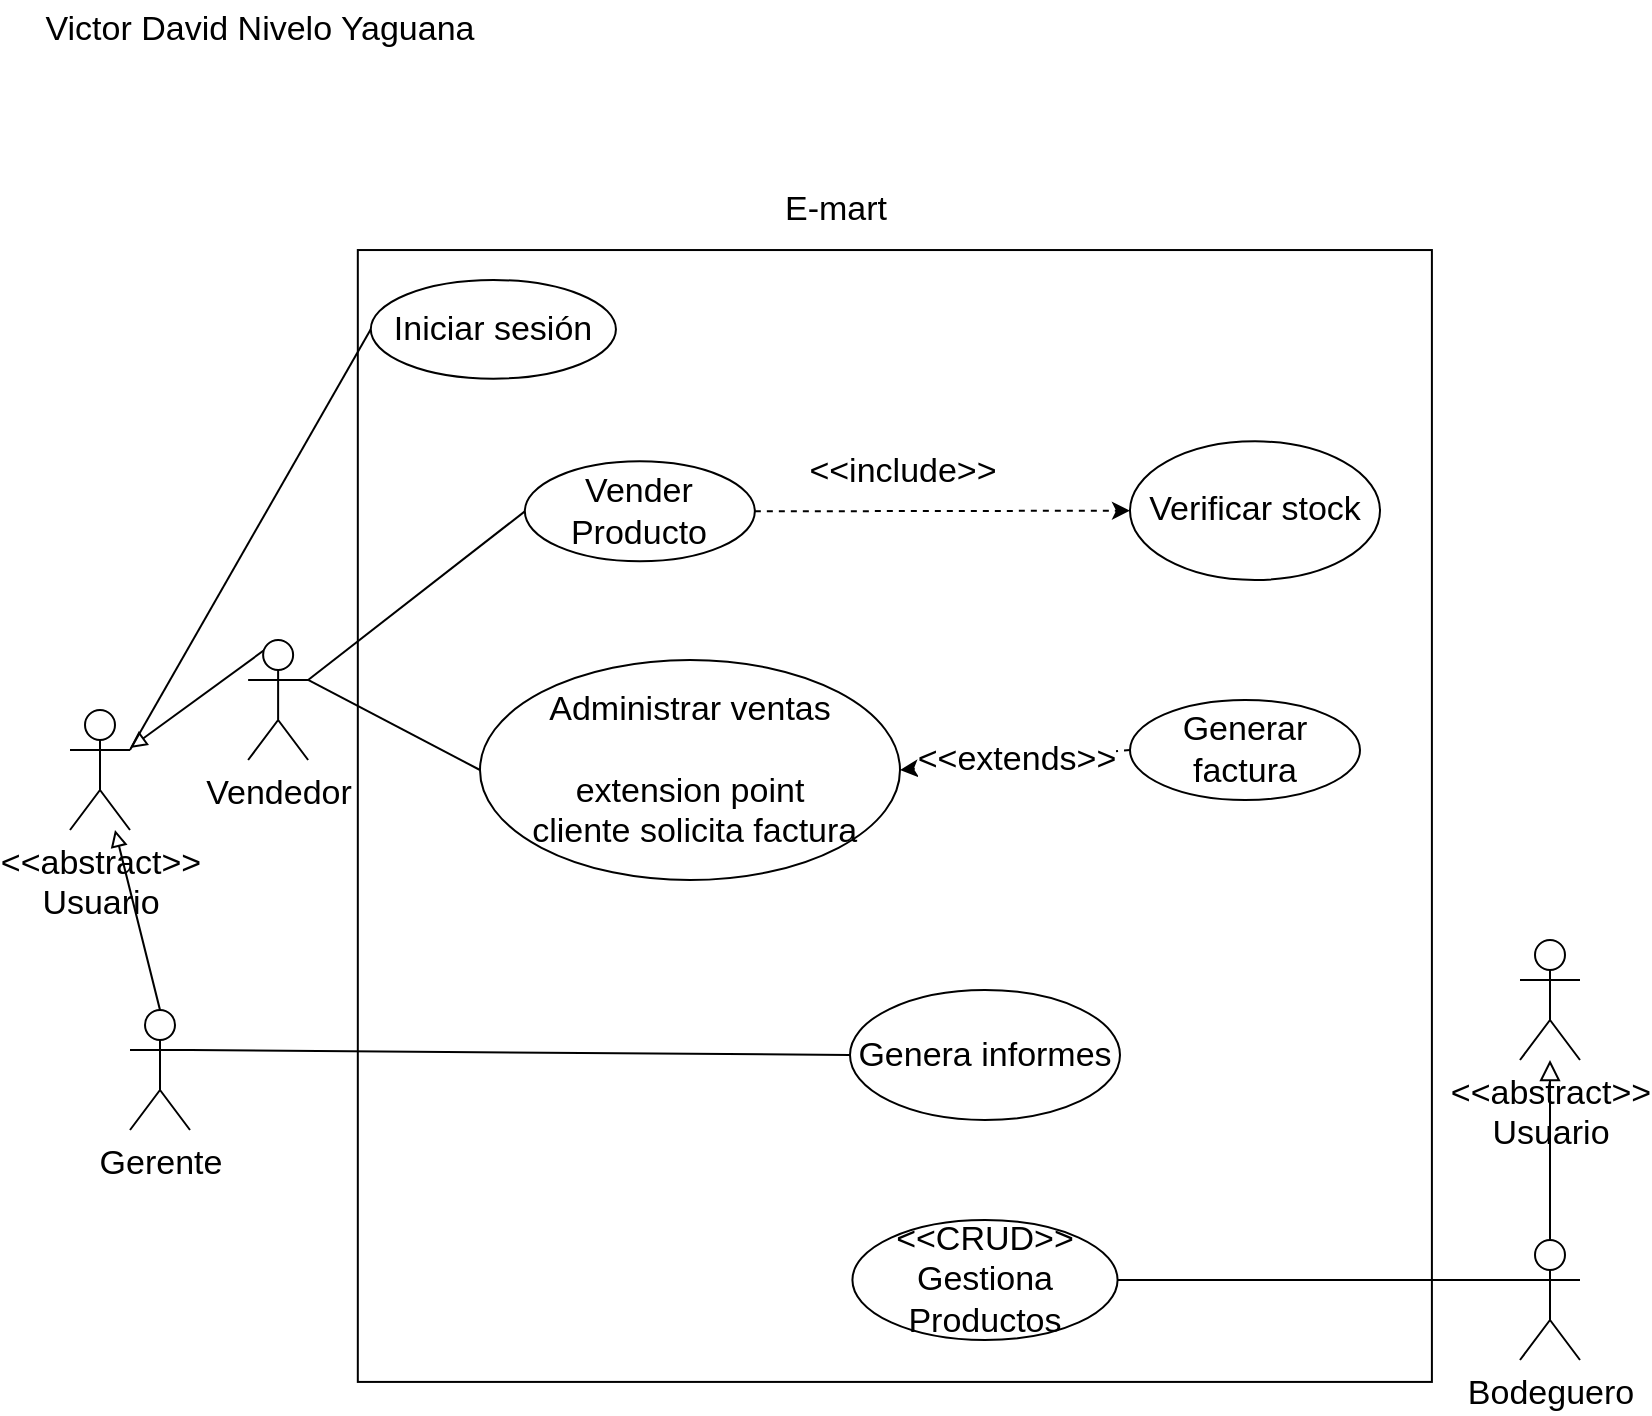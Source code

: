 <mxfile version="20.5.3" type="device"><diagram id="-NJs6HxFkGvVxruVR-cN" name="Página-1"><mxGraphModel dx="2065" dy="791" grid="1" gridSize="10" guides="1" tooltips="1" connect="1" arrows="1" fold="1" page="1" pageScale="1" pageWidth="827" pageHeight="1169" math="0" shadow="0"><root><mxCell id="0"/><mxCell id="1" parent="0"/><mxCell id="xKZM-iwIjUdGfF7zuEni-1" value="" style="rounded=0;whiteSpace=wrap;html=1;strokeWidth=1;fontSize=17;rotation=90;" vertex="1" parent="1"><mxGeometry x="164.46" y="159.47" width="565.94" height="537.04" as="geometry"/></mxCell><mxCell id="xKZM-iwIjUdGfF7zuEni-2" style="rounded=0;orthogonalLoop=1;jettySize=auto;html=1;exitX=1;exitY=0.333;exitDx=0;exitDy=0;exitPerimeter=0;entryX=0;entryY=0.5;entryDx=0;entryDy=0;endArrow=none;endFill=0;" edge="1" parent="1" source="xKZM-iwIjUdGfF7zuEni-5" target="xKZM-iwIjUdGfF7zuEni-11"><mxGeometry relative="1" as="geometry"/></mxCell><mxCell id="xKZM-iwIjUdGfF7zuEni-3" style="edgeStyle=none;rounded=0;orthogonalLoop=1;jettySize=auto;html=1;exitX=1;exitY=0.333;exitDx=0;exitDy=0;exitPerimeter=0;entryX=0;entryY=0.5;entryDx=0;entryDy=0;endArrow=none;endFill=0;" edge="1" parent="1" source="xKZM-iwIjUdGfF7zuEni-5" target="xKZM-iwIjUdGfF7zuEni-18"><mxGeometry relative="1" as="geometry"/></mxCell><mxCell id="xKZM-iwIjUdGfF7zuEni-4" style="edgeStyle=none;rounded=0;orthogonalLoop=1;jettySize=auto;html=1;exitX=0.5;exitY=0;exitDx=0;exitDy=0;exitPerimeter=0;fontSize=17;endArrow=block;endFill=0;" edge="1" parent="1" source="xKZM-iwIjUdGfF7zuEni-5" target="xKZM-iwIjUdGfF7zuEni-24"><mxGeometry relative="1" as="geometry"/></mxCell><mxCell id="xKZM-iwIjUdGfF7zuEni-5" value="Vendedor" style="shape=umlActor;verticalLabelPosition=bottom;verticalAlign=top;html=1;fontSize=17;" vertex="1" parent="1"><mxGeometry x="124.06" y="340" width="30" height="60" as="geometry"/></mxCell><mxCell id="xKZM-iwIjUdGfF7zuEni-6" style="edgeStyle=none;rounded=0;orthogonalLoop=1;jettySize=auto;html=1;exitX=1;exitY=0.333;exitDx=0;exitDy=0;exitPerimeter=0;entryX=0;entryY=0.5;entryDx=0;entryDy=0;endArrow=none;endFill=0;" edge="1" parent="1" source="xKZM-iwIjUdGfF7zuEni-8" target="xKZM-iwIjUdGfF7zuEni-10"><mxGeometry relative="1" as="geometry"/></mxCell><mxCell id="xKZM-iwIjUdGfF7zuEni-7" style="edgeStyle=none;rounded=0;orthogonalLoop=1;jettySize=auto;html=1;exitX=0.5;exitY=0;exitDx=0;exitDy=0;exitPerimeter=0;fontSize=17;endArrow=block;endFill=0;" edge="1" parent="1" source="xKZM-iwIjUdGfF7zuEni-8" target="xKZM-iwIjUdGfF7zuEni-24"><mxGeometry relative="1" as="geometry"/></mxCell><mxCell id="xKZM-iwIjUdGfF7zuEni-8" value="Gerente" style="shape=umlActor;verticalLabelPosition=bottom;verticalAlign=top;html=1;fontSize=17;" vertex="1" parent="1"><mxGeometry x="65" y="525" width="30" height="60" as="geometry"/></mxCell><mxCell id="xKZM-iwIjUdGfF7zuEni-9" value="&amp;lt;&amp;lt;CRUD&amp;gt;&amp;gt;&lt;br&gt;Gestiona&lt;br&gt;Productos" style="ellipse;whiteSpace=wrap;html=1;fontSize=17;" vertex="1" parent="1"><mxGeometry x="426.21" y="630" width="132.58" height="60" as="geometry"/></mxCell><mxCell id="xKZM-iwIjUdGfF7zuEni-10" value="Genera informes" style="ellipse;whiteSpace=wrap;html=1;fontSize=17;" vertex="1" parent="1"><mxGeometry x="425" y="515" width="135" height="65" as="geometry"/></mxCell><mxCell id="xKZM-iwIjUdGfF7zuEni-11" value="Vender Producto" style="ellipse;whiteSpace=wrap;html=1;fontSize=17;" vertex="1" parent="1"><mxGeometry x="262.42" y="250.67" width="115" height="50" as="geometry"/></mxCell><mxCell id="xKZM-iwIjUdGfF7zuEni-12" value="Verificar stock" style="ellipse;whiteSpace=wrap;html=1;fontSize=17;" vertex="1" parent="1"><mxGeometry x="565" y="240.67" width="125" height="69.33" as="geometry"/></mxCell><mxCell id="xKZM-iwIjUdGfF7zuEni-13" value="Generar factura" style="ellipse;whiteSpace=wrap;html=1;fontSize=17;" vertex="1" parent="1"><mxGeometry x="565" y="370" width="115" height="50" as="geometry"/></mxCell><mxCell id="xKZM-iwIjUdGfF7zuEni-14" value="E-mart" style="text;html=1;strokeColor=none;fillColor=none;align=center;verticalAlign=middle;whiteSpace=wrap;rounded=0;strokeWidth=1;fontSize=17;" vertex="1" parent="1"><mxGeometry x="307.97" y="110" width="220" height="30" as="geometry"/></mxCell><mxCell id="xKZM-iwIjUdGfF7zuEni-15" style="edgeStyle=none;rounded=0;orthogonalLoop=1;jettySize=auto;html=1;exitX=0;exitY=0.333;exitDx=0;exitDy=0;exitPerimeter=0;entryX=1;entryY=0.5;entryDx=0;entryDy=0;fontSize=17;endArrow=none;endFill=0;" edge="1" parent="1" source="xKZM-iwIjUdGfF7zuEni-17" target="xKZM-iwIjUdGfF7zuEni-9"><mxGeometry relative="1" as="geometry"/></mxCell><mxCell id="xKZM-iwIjUdGfF7zuEni-16" style="rounded=0;orthogonalLoop=1;jettySize=auto;html=1;exitX=0.5;exitY=0;exitDx=0;exitDy=0;exitPerimeter=0;fontSize=17;endArrow=block;endFill=0;endSize=8;" edge="1" parent="1" source="xKZM-iwIjUdGfF7zuEni-17" target="xKZM-iwIjUdGfF7zuEni-26"><mxGeometry relative="1" as="geometry"/></mxCell><mxCell id="xKZM-iwIjUdGfF7zuEni-17" value="Bodeguero" style="shape=umlActor;verticalLabelPosition=bottom;verticalAlign=top;html=1;fontSize=17;" vertex="1" parent="1"><mxGeometry x="760" y="640" width="30" height="60" as="geometry"/></mxCell><mxCell id="xKZM-iwIjUdGfF7zuEni-18" value="Administrar ventas&lt;br&gt;&lt;br&gt;extension point&lt;br&gt;&amp;nbsp;cliente solicita factura" style="ellipse;whiteSpace=wrap;html=1;fontSize=17;" vertex="1" parent="1"><mxGeometry x="240" y="350" width="210" height="110" as="geometry"/></mxCell><mxCell id="xKZM-iwIjUdGfF7zuEni-19" value="" style="endArrow=classic;html=1;rounded=0;exitX=1;exitY=0.5;exitDx=0;exitDy=0;entryX=0;entryY=0.5;entryDx=0;entryDy=0;dashed=1;" edge="1" parent="1" source="xKZM-iwIjUdGfF7zuEni-11" target="xKZM-iwIjUdGfF7zuEni-12"><mxGeometry relative="1" as="geometry"><mxPoint x="315" y="510" as="sourcePoint"/><mxPoint x="415" y="510" as="targetPoint"/></mxGeometry></mxCell><mxCell id="xKZM-iwIjUdGfF7zuEni-20" value="&lt;span style=&quot;font-size: 17px;&quot;&gt;&amp;lt;&amp;lt;include&amp;gt;&amp;gt;&lt;/span&gt;" style="edgeLabel;resizable=0;html=1;align=center;verticalAlign=middle;" connectable="0" vertex="1" parent="xKZM-iwIjUdGfF7zuEni-19"><mxGeometry relative="1" as="geometry"><mxPoint x="-21" y="-20" as="offset"/></mxGeometry></mxCell><mxCell id="xKZM-iwIjUdGfF7zuEni-21" value="" style="endArrow=classic;html=1;rounded=0;dashed=1;fontSize=17;entryX=1;entryY=0.5;entryDx=0;entryDy=0;exitX=0;exitY=0.5;exitDx=0;exitDy=0;" edge="1" parent="1" source="xKZM-iwIjUdGfF7zuEni-13" target="xKZM-iwIjUdGfF7zuEni-18"><mxGeometry relative="1" as="geometry"><mxPoint x="365" y="410" as="sourcePoint"/><mxPoint x="465" y="410" as="targetPoint"/></mxGeometry></mxCell><mxCell id="xKZM-iwIjUdGfF7zuEni-22" value="&amp;lt;&amp;lt;extends&amp;gt;&amp;gt;" style="edgeLabel;resizable=0;html=1;align=center;verticalAlign=middle;fontSize=17;" connectable="0" vertex="1" parent="xKZM-iwIjUdGfF7zuEni-21"><mxGeometry relative="1" as="geometry"/></mxCell><mxCell id="xKZM-iwIjUdGfF7zuEni-23" style="edgeStyle=none;rounded=0;orthogonalLoop=1;jettySize=auto;html=1;exitX=1;exitY=0.333;exitDx=0;exitDy=0;exitPerimeter=0;entryX=0;entryY=0.5;entryDx=0;entryDy=0;fontSize=17;endArrow=none;endFill=0;" edge="1" parent="1" source="xKZM-iwIjUdGfF7zuEni-24" target="xKZM-iwIjUdGfF7zuEni-25"><mxGeometry relative="1" as="geometry"/></mxCell><mxCell id="xKZM-iwIjUdGfF7zuEni-24" value="&amp;lt;&amp;lt;abstract&amp;gt;&amp;gt;&lt;br&gt;Usuario" style="shape=umlActor;verticalLabelPosition=bottom;verticalAlign=top;html=1;fontSize=17;" vertex="1" parent="1"><mxGeometry x="35" y="375" width="30" height="60" as="geometry"/></mxCell><mxCell id="xKZM-iwIjUdGfF7zuEni-25" value="Iniciar sesión" style="ellipse;whiteSpace=wrap;html=1;fontSize=17;" vertex="1" parent="1"><mxGeometry x="185.39" y="160" width="122.58" height="49.33" as="geometry"/></mxCell><mxCell id="xKZM-iwIjUdGfF7zuEni-26" value="&amp;lt;&amp;lt;abstract&amp;gt;&amp;gt;&lt;br&gt;Usuario" style="shape=umlActor;verticalLabelPosition=bottom;verticalAlign=top;html=1;fontSize=17;" vertex="1" parent="1"><mxGeometry x="760" y="490" width="30" height="60" as="geometry"/></mxCell><mxCell id="xKZM-iwIjUdGfF7zuEni-27" value="&lt;font style=&quot;vertical-align: inherit;&quot;&gt;&lt;font style=&quot;vertical-align: inherit;&quot;&gt;Victor David Nivelo Yaguana&lt;/font&gt;&lt;/font&gt;" style="text;html=1;strokeColor=none;fillColor=none;align=center;verticalAlign=middle;whiteSpace=wrap;rounded=0;strokeWidth=1;fontSize=17;" vertex="1" parent="1"><mxGeometry x="20" y="20" width="220" height="30" as="geometry"/></mxCell></root></mxGraphModel></diagram></mxfile>